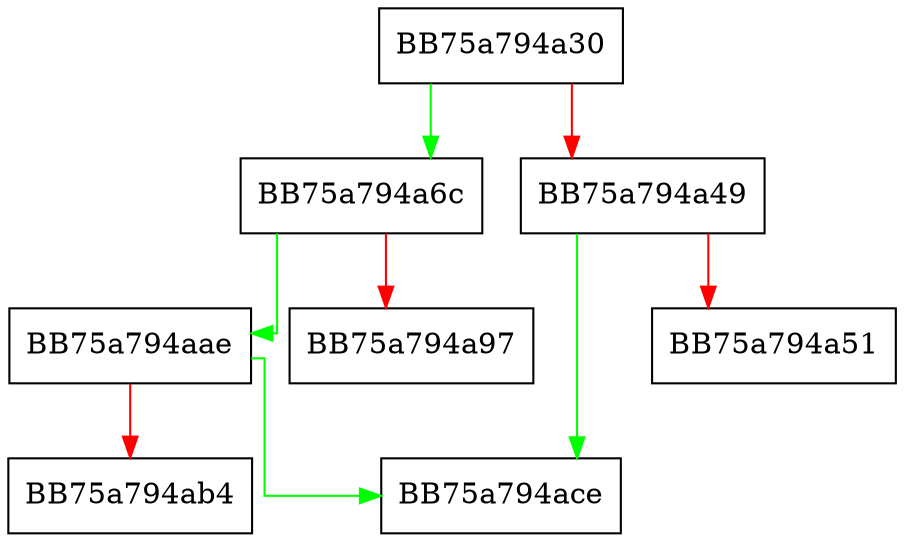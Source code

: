 digraph isalpha {
  node [shape="box"];
  graph [splines=ortho];
  BB75a794a30 -> BB75a794a6c [color="green"];
  BB75a794a30 -> BB75a794a49 [color="red"];
  BB75a794a49 -> BB75a794ace [color="green"];
  BB75a794a49 -> BB75a794a51 [color="red"];
  BB75a794a6c -> BB75a794aae [color="green"];
  BB75a794a6c -> BB75a794a97 [color="red"];
  BB75a794aae -> BB75a794ace [color="green"];
  BB75a794aae -> BB75a794ab4 [color="red"];
}